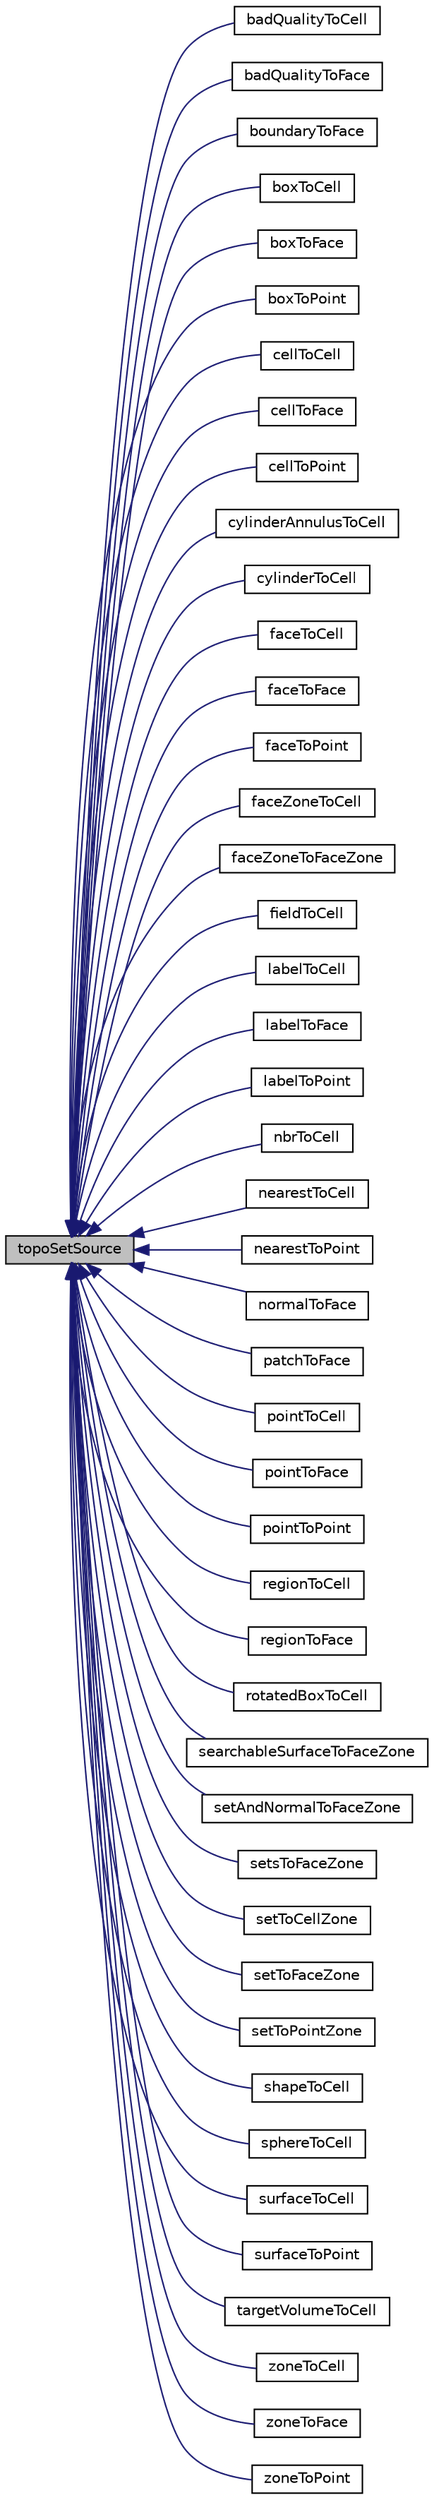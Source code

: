 digraph "topoSetSource"
{
  bgcolor="transparent";
  edge [fontname="Helvetica",fontsize="10",labelfontname="Helvetica",labelfontsize="10"];
  node [fontname="Helvetica",fontsize="10",shape=record];
  rankdir="LR";
  Node0 [label="topoSetSource",height=0.2,width=0.4,color="black", fillcolor="grey75", style="filled", fontcolor="black"];
  Node0 -> Node1 [dir="back",color="midnightblue",fontsize="10",style="solid",fontname="Helvetica"];
  Node1 [label="badQualityToCell",height=0.2,width=0.4,color="black",URL="$a22285.html",tooltip="Selects bad quality cells (using snappyHexMesh/cvMesh mesh quality selector) "];
  Node0 -> Node2 [dir="back",color="midnightblue",fontsize="10",style="solid",fontname="Helvetica"];
  Node2 [label="badQualityToFace",height=0.2,width=0.4,color="black",URL="$a22289.html",tooltip="Selects bad quality faces (using snappyHexMesh/cvMesh mesh quality selector) "];
  Node0 -> Node3 [dir="back",color="midnightblue",fontsize="10",style="solid",fontname="Helvetica"];
  Node3 [label="boundaryToFace",height=0.2,width=0.4,color="black",URL="$a26477.html",tooltip="A topoSetSource to select all external (boundary) faces. "];
  Node0 -> Node4 [dir="back",color="midnightblue",fontsize="10",style="solid",fontname="Helvetica"];
  Node4 [label="boxToCell",height=0.2,width=0.4,color="black",URL="$a26397.html",tooltip="A topoSetSource to select cells based on cell centres inside box(es). "];
  Node0 -> Node5 [dir="back",color="midnightblue",fontsize="10",style="solid",fontname="Helvetica"];
  Node5 [label="boxToFace",height=0.2,width=0.4,color="black",URL="$a26481.html",tooltip="A topoSetSource to select faces based on face centres inside box. "];
  Node0 -> Node6 [dir="back",color="midnightblue",fontsize="10",style="solid",fontname="Helvetica"];
  Node6 [label="boxToPoint",height=0.2,width=0.4,color="black",URL="$a26537.html",tooltip="A topoSetSource to select points based on whether they are inside box. "];
  Node0 -> Node7 [dir="back",color="midnightblue",fontsize="10",style="solid",fontname="Helvetica"];
  Node7 [label="cellToCell",height=0.2,width=0.4,color="black",URL="$a26401.html",tooltip="A topoSetSource to select the cells from another cellSet. "];
  Node0 -> Node8 [dir="back",color="midnightblue",fontsize="10",style="solid",fontname="Helvetica"];
  Node8 [label="cellToFace",height=0.2,width=0.4,color="black",URL="$a26485.html",tooltip="A topoSetSource to select a faceSet from cells. "];
  Node0 -> Node9 [dir="back",color="midnightblue",fontsize="10",style="solid",fontname="Helvetica"];
  Node9 [label="cellToPoint",height=0.2,width=0.4,color="black",URL="$a26541.html",tooltip="A topoSetSource to select points based on usage in cells. "];
  Node0 -> Node10 [dir="back",color="midnightblue",fontsize="10",style="solid",fontname="Helvetica"];
  Node10 [label="cylinderAnnulusToCell",height=0.2,width=0.4,color="black",URL="$a26405.html",tooltip="A topoSetSource to select cells based on cell centres inside a cylinder annulus. "];
  Node0 -> Node11 [dir="back",color="midnightblue",fontsize="10",style="solid",fontname="Helvetica"];
  Node11 [label="cylinderToCell",height=0.2,width=0.4,color="black",URL="$a26409.html",tooltip="A topoSetSource to select cells based on cell centres inside a cylinder. "];
  Node0 -> Node12 [dir="back",color="midnightblue",fontsize="10",style="solid",fontname="Helvetica"];
  Node12 [label="faceToCell",height=0.2,width=0.4,color="black",URL="$a26413.html",tooltip="A topoSetSource to select cells based on usage in faces. "];
  Node0 -> Node13 [dir="back",color="midnightblue",fontsize="10",style="solid",fontname="Helvetica"];
  Node13 [label="faceToFace",height=0.2,width=0.4,color="black",URL="$a26489.html",tooltip="A topoSetSource to select faces based on usage in another faceSet. "];
  Node0 -> Node14 [dir="back",color="midnightblue",fontsize="10",style="solid",fontname="Helvetica"];
  Node14 [label="faceToPoint",height=0.2,width=0.4,color="black",URL="$a26545.html",tooltip="A topoSetSource to select points based on usage in faces. "];
  Node0 -> Node15 [dir="back",color="midnightblue",fontsize="10",style="solid",fontname="Helvetica"];
  Node15 [label="faceZoneToCell",height=0.2,width=0.4,color="black",URL="$a26417.html",tooltip="A topoSetSource to select cells based on side of faceZone. "];
  Node0 -> Node16 [dir="back",color="midnightblue",fontsize="10",style="solid",fontname="Helvetica"];
  Node16 [label="faceZoneToFaceZone",height=0.2,width=0.4,color="black",URL="$a26517.html",tooltip="A topoSetSource to select faces based on usage in another faceSet. "];
  Node0 -> Node17 [dir="back",color="midnightblue",fontsize="10",style="solid",fontname="Helvetica"];
  Node17 [label="fieldToCell",height=0.2,width=0.4,color="black",URL="$a26425.html",tooltip="A topoSetSource to select cells based on field values. "];
  Node0 -> Node18 [dir="back",color="midnightblue",fontsize="10",style="solid",fontname="Helvetica"];
  Node18 [label="labelToCell",height=0.2,width=0.4,color="black",URL="$a26429.html",tooltip="A topoSetSource to select cells based on explicitly given labels. "];
  Node0 -> Node19 [dir="back",color="midnightblue",fontsize="10",style="solid",fontname="Helvetica"];
  Node19 [label="labelToFace",height=0.2,width=0.4,color="black",URL="$a26493.html",tooltip="A topoSetSource to select faces given explicitly provided face labels. "];
  Node0 -> Node20 [dir="back",color="midnightblue",fontsize="10",style="solid",fontname="Helvetica"];
  Node20 [label="labelToPoint",height=0.2,width=0.4,color="black",URL="$a26549.html",tooltip="A topoSetSource to select points given explicitly provided labels. "];
  Node0 -> Node21 [dir="back",color="midnightblue",fontsize="10",style="solid",fontname="Helvetica"];
  Node21 [label="nbrToCell",height=0.2,width=0.4,color="black",URL="$a26433.html",tooltip="A topoSetSource to select cells based on number of neighbouring cells (i.e. number of internal or cou..."];
  Node0 -> Node22 [dir="back",color="midnightblue",fontsize="10",style="solid",fontname="Helvetica"];
  Node22 [label="nearestToCell",height=0.2,width=0.4,color="black",URL="$a26437.html",tooltip="A topoSetSource to select cells nearest to points. "];
  Node0 -> Node23 [dir="back",color="midnightblue",fontsize="10",style="solid",fontname="Helvetica"];
  Node23 [label="nearestToPoint",height=0.2,width=0.4,color="black",URL="$a26553.html",tooltip="A topoSetSource to select points nearest to points. "];
  Node0 -> Node24 [dir="back",color="midnightblue",fontsize="10",style="solid",fontname="Helvetica"];
  Node24 [label="normalToFace",height=0.2,width=0.4,color="black",URL="$a26497.html",tooltip="A topoSetSource to select faces based on normal. "];
  Node0 -> Node25 [dir="back",color="midnightblue",fontsize="10",style="solid",fontname="Helvetica"];
  Node25 [label="patchToFace",height=0.2,width=0.4,color="black",URL="$a26501.html",tooltip="A topoSetSource to select faces based on usage in patches. "];
  Node0 -> Node26 [dir="back",color="midnightblue",fontsize="10",style="solid",fontname="Helvetica"];
  Node26 [label="pointToCell",height=0.2,width=0.4,color="black",URL="$a26441.html",tooltip="A topoSetSource to select cells based on usage of points. "];
  Node0 -> Node27 [dir="back",color="midnightblue",fontsize="10",style="solid",fontname="Helvetica"];
  Node27 [label="pointToFace",height=0.2,width=0.4,color="black",URL="$a26505.html",tooltip="A topoSetSource to select faces based on use of points. "];
  Node0 -> Node28 [dir="back",color="midnightblue",fontsize="10",style="solid",fontname="Helvetica"];
  Node28 [label="pointToPoint",height=0.2,width=0.4,color="black",URL="$a26557.html",tooltip="A topoSetSource to select points based on usage in pointSet. "];
  Node0 -> Node29 [dir="back",color="midnightblue",fontsize="10",style="solid",fontname="Helvetica"];
  Node29 [label="regionToCell",height=0.2,width=0.4,color="black",URL="$a26445.html",tooltip="TopoSetSource. Select cells belonging to topological connected region (that contains given points) ..."];
  Node0 -> Node30 [dir="back",color="midnightblue",fontsize="10",style="solid",fontname="Helvetica"];
  Node30 [label="regionToFace",height=0.2,width=0.4,color="black",URL="$a26509.html",tooltip="A topoSetSource to select faces belonging to topological connected region (that contains given point)..."];
  Node0 -> Node31 [dir="back",color="midnightblue",fontsize="10",style="solid",fontname="Helvetica"];
  Node31 [label="rotatedBoxToCell",height=0.2,width=0.4,color="black",URL="$a26449.html",tooltip="A topoSetSource to select cells based on cell centres inside rotated/skewed box (parallelopiped?). "];
  Node0 -> Node32 [dir="back",color="midnightblue",fontsize="10",style="solid",fontname="Helvetica"];
  Node32 [label="searchableSurfaceToFaceZone",height=0.2,width=0.4,color="black",URL="$a26521.html",tooltip="A topoSetSource to select faces based on intersection (of cell-cell vector) with a surface..."];
  Node0 -> Node33 [dir="back",color="midnightblue",fontsize="10",style="solid",fontname="Helvetica"];
  Node33 [label="setAndNormalToFaceZone",height=0.2,width=0.4,color="black",URL="$a26525.html",tooltip="A topoSetSource to select faces based on usage in a faceSet, where the normal vector is used to orien..."];
  Node0 -> Node34 [dir="back",color="midnightblue",fontsize="10",style="solid",fontname="Helvetica"];
  Node34 [label="setsToFaceZone",height=0.2,width=0.4,color="black",URL="$a26529.html",tooltip="A topoSetSource to select faces based on usage in a faceSet and cellSet. "];
  Node0 -> Node35 [dir="back",color="midnightblue",fontsize="10",style="solid",fontname="Helvetica"];
  Node35 [label="setToCellZone",height=0.2,width=0.4,color="black",URL="$a26473.html",tooltip="A topoSetSource to select cells based on usage in a cellSet. "];
  Node0 -> Node36 [dir="back",color="midnightblue",fontsize="10",style="solid",fontname="Helvetica"];
  Node36 [label="setToFaceZone",height=0.2,width=0.4,color="black",URL="$a26533.html",tooltip="A topoSetSource to select faces based on usage in a faceSet. Sets flipMap to true. "];
  Node0 -> Node37 [dir="back",color="midnightblue",fontsize="10",style="solid",fontname="Helvetica"];
  Node37 [label="setToPointZone",height=0.2,width=0.4,color="black",URL="$a26569.html",tooltip="A topoSetSource to select points based on usage in a pointSet. "];
  Node0 -> Node38 [dir="back",color="midnightblue",fontsize="10",style="solid",fontname="Helvetica"];
  Node38 [label="shapeToCell",height=0.2,width=0.4,color="black",URL="$a26453.html",tooltip="A topoSetSource to select cells based on cell shape. "];
  Node0 -> Node39 [dir="back",color="midnightblue",fontsize="10",style="solid",fontname="Helvetica"];
  Node39 [label="sphereToCell",height=0.2,width=0.4,color="black",URL="$a26457.html",tooltip="A topoSetSource to select cells based on cell centres inside sphere. "];
  Node0 -> Node40 [dir="back",color="midnightblue",fontsize="10",style="solid",fontname="Helvetica"];
  Node40 [label="surfaceToCell",height=0.2,width=0.4,color="black",URL="$a26461.html",tooltip="A topoSetSource to select cells based on relation to surface. "];
  Node0 -> Node41 [dir="back",color="midnightblue",fontsize="10",style="solid",fontname="Helvetica"];
  Node41 [label="surfaceToPoint",height=0.2,width=0.4,color="black",URL="$a26561.html",tooltip="A topoSetSource to selects points based on relation to surface. "];
  Node0 -> Node42 [dir="back",color="midnightblue",fontsize="10",style="solid",fontname="Helvetica"];
  Node42 [label="targetVolumeToCell",height=0.2,width=0.4,color="black",URL="$a26465.html",tooltip="A topoSetSource to select cells based on the wanted volume of selected cells. Adapts a plane until it..."];
  Node0 -> Node43 [dir="back",color="midnightblue",fontsize="10",style="solid",fontname="Helvetica"];
  Node43 [label="zoneToCell",height=0.2,width=0.4,color="black",URL="$a26469.html",tooltip="A topoSetSource to select faces based on cellZone. "];
  Node0 -> Node44 [dir="back",color="midnightblue",fontsize="10",style="solid",fontname="Helvetica"];
  Node44 [label="zoneToFace",height=0.2,width=0.4,color="black",URL="$a26513.html",tooltip="A topoSetSource to select faces based on faceZone. "];
  Node0 -> Node45 [dir="back",color="midnightblue",fontsize="10",style="solid",fontname="Helvetica"];
  Node45 [label="zoneToPoint",height=0.2,width=0.4,color="black",URL="$a26565.html",tooltip="A topoSetSource to select points based on pointZone. "];
}
